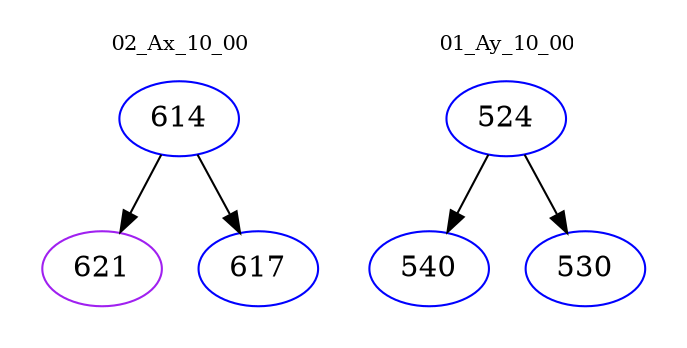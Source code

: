 digraph{
subgraph cluster_0 {
color = white
label = "02_Ax_10_00";
fontsize=10;
T0_614 [label="614", color="blue"]
T0_614 -> T0_621 [color="black"]
T0_621 [label="621", color="purple"]
T0_614 -> T0_617 [color="black"]
T0_617 [label="617", color="blue"]
}
subgraph cluster_1 {
color = white
label = "01_Ay_10_00";
fontsize=10;
T1_524 [label="524", color="blue"]
T1_524 -> T1_540 [color="black"]
T1_540 [label="540", color="blue"]
T1_524 -> T1_530 [color="black"]
T1_530 [label="530", color="blue"]
}
}
